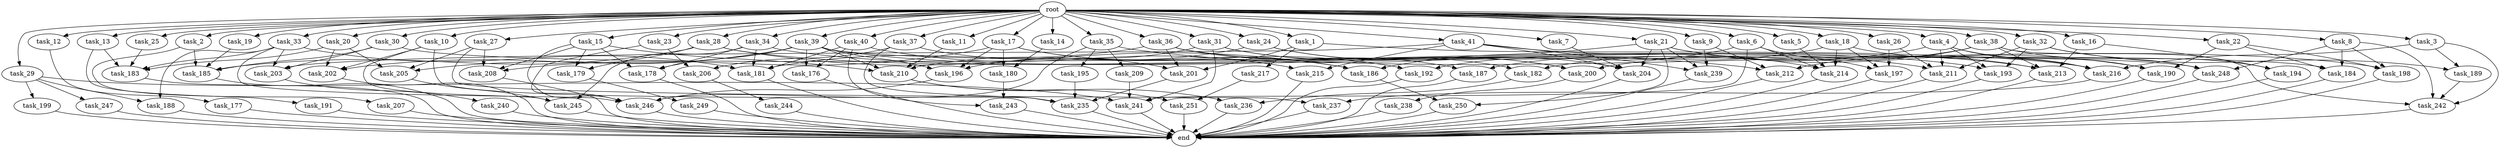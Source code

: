 digraph G {
  task_208 [size="1030792151.040000"];
  task_9 [size="1.024000"];
  task_191 [size="137438953.472000"];
  task_247 [size="34359738.368000"];
  task_27 [size="1.024000"];
  task_251 [size="730144440.320000"];
  task_4 [size="1.024000"];
  task_2 [size="1.024000"];
  task_13 [size="1.024000"];
  task_182 [size="1408749273.088000"];
  task_207 [size="420906795.008000"];
  task_186 [size="1589137899.520000"];
  task_41 [size="1.024000"];
  task_177 [size="858993459.200000"];
  task_245 [size="1460288880.640000"];
  task_6 [size="1.024000"];
  task_32 [size="1.024000"];
  task_216 [size="1047972020.224000"];
  task_189 [size="936302870.528000"];
  task_188 [size="893353197.568000"];
  task_33 [size="1.024000"];
  task_183 [size="1580547964.928000"];
  task_31 [size="1.024000"];
  task_14 [size="1.024000"];
  task_36 [size="1.024000"];
  task_16 [size="1.024000"];
  task_185 [size="1529008357.376000"];
  task_249 [size="309237645.312000"];
  task_243 [size="1005022347.264000"];
  task_40 [size="1.024000"];
  task_15 [size="1.024000"];
  task_10 [size="1.024000"];
  task_29 [size="1.024000"];
  task_236 [size="498216206.336000"];
  task_240 [size="549755813.888000"];
  task_209 [size="77309411.328000"];
  task_250 [size="910533066.752000"];
  task_235 [size="2216203124.736000"];
  task_205 [size="1752346656.768000"];
  task_190 [size="2104533975.040000"];
  task_199 [size="34359738.368000"];
  task_237 [size="1408749273.088000"];
  task_26 [size="1.024000"];
  task_25 [size="1.024000"];
  task_201 [size="1133871366.144000"];
  end [size="0.000000"];
  task_192 [size="343597383.680000"];
  task_239 [size="2250562863.104000"];
  task_180 [size="171798691.840000"];
  task_18 [size="1.024000"];
  task_12 [size="1.024000"];
  task_210 [size="2276332666.880000"];
  task_238 [size="137438953.472000"];
  task_197 [size="601295421.440000"];
  task_241 [size="1589137899.520000"];
  task_242 [size="1434519076.864000"];
  task_202 [size="1589137899.520000"];
  task_246 [size="1803886264.320000"];
  task_184 [size="1829656068.096000"];
  task_21 [size="1.024000"];
  task_37 [size="1.024000"];
  task_244 [size="695784701.952000"];
  task_196 [size="1443109011.456000"];
  task_187 [size="627065225.216000"];
  task_23 [size="1.024000"];
  task_176 [size="1554778161.152000"];
  root [size="0.000000"];
  task_5 [size="1.024000"];
  task_195 [size="77309411.328000"];
  task_193 [size="1932735283.200000"];
  task_11 [size="1.024000"];
  task_194 [size="1408749273.088000"];
  task_179 [size="996432412.672000"];
  task_200 [size="1486058684.416000"];
  task_3 [size="1.024000"];
  task_19 [size="1.024000"];
  task_213 [size="2181843386.368000"];
  task_206 [size="584115552.256000"];
  task_39 [size="1.024000"];
  task_22 [size="1.024000"];
  task_28 [size="1.024000"];
  task_7 [size="1.024000"];
  task_215 [size="1391569403.904000"];
  task_34 [size="1.024000"];
  task_211 [size="2791728742.400000"];
  task_17 [size="1.024000"];
  task_248 [size="532575944.704000"];
  task_214 [size="1503238553.600000"];
  task_20 [size="1.024000"];
  task_217 [size="34359738.368000"];
  task_178 [size="1211180777.472000"];
  task_198 [size="1520418422.784000"];
  task_1 [size="1.024000"];
  task_212 [size="1013612281.856000"];
  task_181 [size="2319282339.840000"];
  task_204 [size="2388001816.576000"];
  task_35 [size="1.024000"];
  task_30 [size="1.024000"];
  task_203 [size="1589137899.520000"];
  task_38 [size="1.024000"];
  task_24 [size="1.024000"];
  task_8 [size="1.024000"];

  task_208 -> end [size="1.000000"];
  task_9 -> task_212 [size="838860800.000000"];
  task_9 -> task_239 [size="838860800.000000"];
  task_191 -> end [size="1.000000"];
  task_247 -> end [size="1.000000"];
  task_27 -> task_237 [size="838860800.000000"];
  task_27 -> task_208 [size="838860800.000000"];
  task_27 -> task_205 [size="838860800.000000"];
  task_251 -> end [size="1.000000"];
  task_4 -> task_190 [size="838860800.000000"];
  task_4 -> task_193 [size="838860800.000000"];
  task_4 -> task_182 [size="838860800.000000"];
  task_4 -> task_211 [size="838860800.000000"];
  task_4 -> task_216 [size="838860800.000000"];
  task_2 -> task_207 [size="411041792.000000"];
  task_2 -> task_185 [size="411041792.000000"];
  task_13 -> task_183 [size="134217728.000000"];
  task_13 -> task_191 [size="134217728.000000"];
  task_182 -> task_236 [size="75497472.000000"];
  task_207 -> end [size="1.000000"];
  task_186 -> task_250 [size="209715200.000000"];
  task_41 -> task_203 [size="679477248.000000"];
  task_41 -> task_204 [size="679477248.000000"];
  task_41 -> task_215 [size="679477248.000000"];
  task_41 -> task_214 [size="679477248.000000"];
  task_41 -> task_239 [size="679477248.000000"];
  task_177 -> end [size="1.000000"];
  task_245 -> end [size="1.000000"];
  task_6 -> task_192 [size="301989888.000000"];
  task_6 -> task_241 [size="301989888.000000"];
  task_6 -> task_197 [size="301989888.000000"];
  task_6 -> task_214 [size="301989888.000000"];
  task_32 -> task_194 [size="838860800.000000"];
  task_32 -> task_189 [size="838860800.000000"];
  task_32 -> task_193 [size="838860800.000000"];
  task_32 -> task_211 [size="838860800.000000"];
  task_216 -> task_237 [size="536870912.000000"];
  task_189 -> task_242 [size="838860800.000000"];
  task_188 -> end [size="1.000000"];
  task_33 -> task_203 [size="838860800.000000"];
  task_33 -> task_246 [size="838860800.000000"];
  task_33 -> task_183 [size="838860800.000000"];
  task_33 -> task_181 [size="838860800.000000"];
  task_33 -> task_188 [size="838860800.000000"];
  task_183 -> end [size="1.000000"];
  task_31 -> task_200 [size="536870912.000000"];
  task_31 -> task_182 [size="536870912.000000"];
  task_31 -> task_241 [size="536870912.000000"];
  task_31 -> task_196 [size="536870912.000000"];
  task_14 -> task_180 [size="134217728.000000"];
  task_36 -> task_187 [size="536870912.000000"];
  task_36 -> task_201 [size="536870912.000000"];
  task_36 -> task_181 [size="536870912.000000"];
  task_36 -> task_198 [size="536870912.000000"];
  task_16 -> task_194 [size="536870912.000000"];
  task_16 -> task_213 [size="536870912.000000"];
  task_185 -> end [size="1.000000"];
  task_249 -> end [size="1.000000"];
  task_243 -> end [size="1.000000"];
  task_40 -> task_243 [size="679477248.000000"];
  task_40 -> task_215 [size="679477248.000000"];
  task_40 -> task_176 [size="679477248.000000"];
  task_40 -> task_181 [size="679477248.000000"];
  task_15 -> task_246 [size="134217728.000000"];
  task_15 -> task_210 [size="134217728.000000"];
  task_15 -> task_178 [size="134217728.000000"];
  task_15 -> task_208 [size="134217728.000000"];
  task_15 -> task_179 [size="134217728.000000"];
  task_10 -> task_245 [size="679477248.000000"];
  task_10 -> task_235 [size="679477248.000000"];
  task_10 -> task_202 [size="679477248.000000"];
  task_29 -> task_247 [size="33554432.000000"];
  task_29 -> task_199 [size="33554432.000000"];
  task_29 -> task_241 [size="33554432.000000"];
  task_29 -> task_188 [size="33554432.000000"];
  task_236 -> end [size="1.000000"];
  task_240 -> end [size="1.000000"];
  task_209 -> task_241 [size="679477248.000000"];
  task_250 -> end [size="1.000000"];
  task_235 -> end [size="1.000000"];
  task_205 -> task_245 [size="536870912.000000"];
  task_190 -> end [size="1.000000"];
  task_199 -> end [size="1.000000"];
  task_237 -> end [size="1.000000"];
  task_26 -> task_197 [size="209715200.000000"];
  task_26 -> task_211 [size="209715200.000000"];
  task_25 -> task_183 [size="536870912.000000"];
  task_201 -> task_235 [size="536870912.000000"];
  task_192 -> end [size="1.000000"];
  task_239 -> end [size="1.000000"];
  task_180 -> task_243 [size="301989888.000000"];
  task_18 -> task_187 [size="75497472.000000"];
  task_18 -> task_197 [size="75497472.000000"];
  task_18 -> task_214 [size="75497472.000000"];
  task_18 -> task_216 [size="75497472.000000"];
  task_12 -> task_177 [size="838860800.000000"];
  task_210 -> task_251 [size="411041792.000000"];
  task_210 -> task_236 [size="411041792.000000"];
  task_238 -> end [size="1.000000"];
  task_197 -> end [size="1.000000"];
  task_241 -> end [size="1.000000"];
  task_242 -> end [size="1.000000"];
  task_202 -> end [size="1.000000"];
  task_246 -> end [size="1.000000"];
  task_184 -> end [size="1.000000"];
  task_21 -> task_204 [size="679477248.000000"];
  task_21 -> task_213 [size="679477248.000000"];
  task_21 -> task_190 [size="679477248.000000"];
  task_21 -> task_186 [size="679477248.000000"];
  task_21 -> task_250 [size="679477248.000000"];
  task_21 -> task_239 [size="679477248.000000"];
  task_37 -> task_201 [size="536870912.000000"];
  task_37 -> task_206 [size="536870912.000000"];
  task_37 -> task_235 [size="536870912.000000"];
  task_244 -> end [size="1.000000"];
  task_196 -> task_246 [size="679477248.000000"];
  task_187 -> end [size="1.000000"];
  task_23 -> task_246 [size="33554432.000000"];
  task_23 -> task_206 [size="33554432.000000"];
  task_176 -> end [size="1.000000"];
  root -> task_12 [size="1.000000"];
  root -> task_36 [size="1.000000"];
  root -> task_16 [size="1.000000"];
  root -> task_9 [size="1.000000"];
  root -> task_39 [size="1.000000"];
  root -> task_11 [size="1.000000"];
  root -> task_22 [size="1.000000"];
  root -> task_7 [size="1.000000"];
  root -> task_33 [size="1.000000"];
  root -> task_28 [size="1.000000"];
  root -> task_4 [size="1.000000"];
  root -> task_34 [size="1.000000"];
  root -> task_2 [size="1.000000"];
  root -> task_15 [size="1.000000"];
  root -> task_10 [size="1.000000"];
  root -> task_29 [size="1.000000"];
  root -> task_21 [size="1.000000"];
  root -> task_17 [size="1.000000"];
  root -> task_18 [size="1.000000"];
  root -> task_41 [size="1.000000"];
  root -> task_20 [size="1.000000"];
  root -> task_23 [size="1.000000"];
  root -> task_6 [size="1.000000"];
  root -> task_32 [size="1.000000"];
  root -> task_5 [size="1.000000"];
  root -> task_37 [size="1.000000"];
  root -> task_26 [size="1.000000"];
  root -> task_25 [size="1.000000"];
  root -> task_31 [size="1.000000"];
  root -> task_35 [size="1.000000"];
  root -> task_13 [size="1.000000"];
  root -> task_30 [size="1.000000"];
  root -> task_19 [size="1.000000"];
  root -> task_1 [size="1.000000"];
  root -> task_40 [size="1.000000"];
  root -> task_38 [size="1.000000"];
  root -> task_24 [size="1.000000"];
  root -> task_3 [size="1.000000"];
  root -> task_8 [size="1.000000"];
  root -> task_27 [size="1.000000"];
  root -> task_14 [size="1.000000"];
  task_5 -> task_214 [size="411041792.000000"];
  task_195 -> task_235 [size="411041792.000000"];
  task_193 -> end [size="1.000000"];
  task_11 -> task_210 [size="411041792.000000"];
  task_194 -> end [size="1.000000"];
  task_179 -> task_249 [size="301989888.000000"];
  task_200 -> task_238 [size="134217728.000000"];
  task_3 -> task_189 [size="75497472.000000"];
  task_3 -> task_242 [size="75497472.000000"];
  task_3 -> task_216 [size="75497472.000000"];
  task_19 -> task_185 [size="209715200.000000"];
  task_213 -> end [size="1.000000"];
  task_206 -> task_244 [size="679477248.000000"];
  task_39 -> task_210 [size="838860800.000000"];
  task_39 -> task_176 [size="838860800.000000"];
  task_39 -> task_184 [size="838860800.000000"];
  task_39 -> task_205 [size="838860800.000000"];
  task_39 -> task_196 [size="838860800.000000"];
  task_39 -> task_202 [size="838860800.000000"];
  task_39 -> task_213 [size="838860800.000000"];
  task_39 -> task_178 [size="838860800.000000"];
  task_22 -> task_198 [size="536870912.000000"];
  task_22 -> task_184 [size="536870912.000000"];
  task_22 -> task_190 [size="536870912.000000"];
  task_28 -> task_185 [size="838860800.000000"];
  task_28 -> task_186 [size="838860800.000000"];
  task_28 -> task_179 [size="838860800.000000"];
  task_28 -> task_211 [size="838860800.000000"];
  task_7 -> task_204 [size="134217728.000000"];
  task_215 -> end [size="1.000000"];
  task_34 -> task_245 [size="209715200.000000"];
  task_34 -> task_193 [size="209715200.000000"];
  task_34 -> task_181 [size="209715200.000000"];
  task_34 -> task_178 [size="209715200.000000"];
  task_211 -> end [size="1.000000"];
  task_17 -> task_192 [size="33554432.000000"];
  task_17 -> task_186 [size="33554432.000000"];
  task_17 -> task_180 [size="33554432.000000"];
  task_17 -> task_208 [size="33554432.000000"];
  task_17 -> task_196 [size="33554432.000000"];
  task_248 -> end [size="1.000000"];
  task_214 -> end [size="1.000000"];
  task_20 -> task_183 [size="33554432.000000"];
  task_20 -> task_205 [size="33554432.000000"];
  task_20 -> task_202 [size="33554432.000000"];
  task_217 -> task_251 [size="301989888.000000"];
  task_178 -> end [size="1.000000"];
  task_198 -> end [size="1.000000"];
  task_1 -> task_201 [size="33554432.000000"];
  task_1 -> task_217 [size="33554432.000000"];
  task_1 -> task_216 [size="33554432.000000"];
  task_212 -> end [size="1.000000"];
  task_181 -> end [size="1.000000"];
  task_204 -> end [size="1.000000"];
  task_35 -> task_246 [size="75497472.000000"];
  task_35 -> task_209 [size="75497472.000000"];
  task_35 -> task_212 [size="75497472.000000"];
  task_35 -> task_195 [size="75497472.000000"];
  task_30 -> task_203 [size="33554432.000000"];
  task_30 -> task_185 [size="33554432.000000"];
  task_30 -> task_248 [size="33554432.000000"];
  task_203 -> task_240 [size="536870912.000000"];
  task_38 -> task_200 [size="75497472.000000"];
  task_38 -> task_242 [size="75497472.000000"];
  task_38 -> task_213 [size="75497472.000000"];
  task_38 -> task_248 [size="75497472.000000"];
  task_38 -> task_212 [size="75497472.000000"];
  task_24 -> task_200 [size="838860800.000000"];
  task_24 -> task_204 [size="838860800.000000"];
  task_24 -> task_210 [size="838860800.000000"];
  task_8 -> task_242 [size="411041792.000000"];
  task_8 -> task_198 [size="411041792.000000"];
  task_8 -> task_184 [size="411041792.000000"];
  task_8 -> task_248 [size="411041792.000000"];
}
